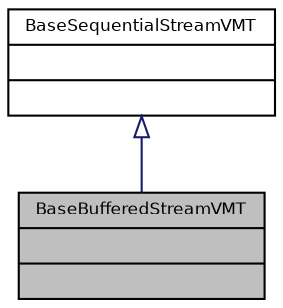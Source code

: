 digraph "BaseBufferedStreamVMT"
{
  bgcolor="transparent";
  edge [fontname="Helvetica",fontsize="8",labelfontname="Helvetica",labelfontsize="8"];
  node [fontname="Helvetica",fontsize="8",shape=record];
  Node2 [label="{BaseBufferedStreamVMT\n||}",height=0.2,width=0.4,color="black", fillcolor="grey75", style="filled", fontcolor="black"];
  Node3 -> Node2 [dir="back",color="midnightblue",fontsize="8",style="solid",arrowtail="onormal",fontname="Helvetica"];
  Node3 [label="{BaseSequentialStreamVMT\n||}",height=0.2,width=0.4,color="black",URL="$struct_base_sequential_stream_v_m_t.html",tooltip="BaseSequentialStream virtual methods table. "];
}
